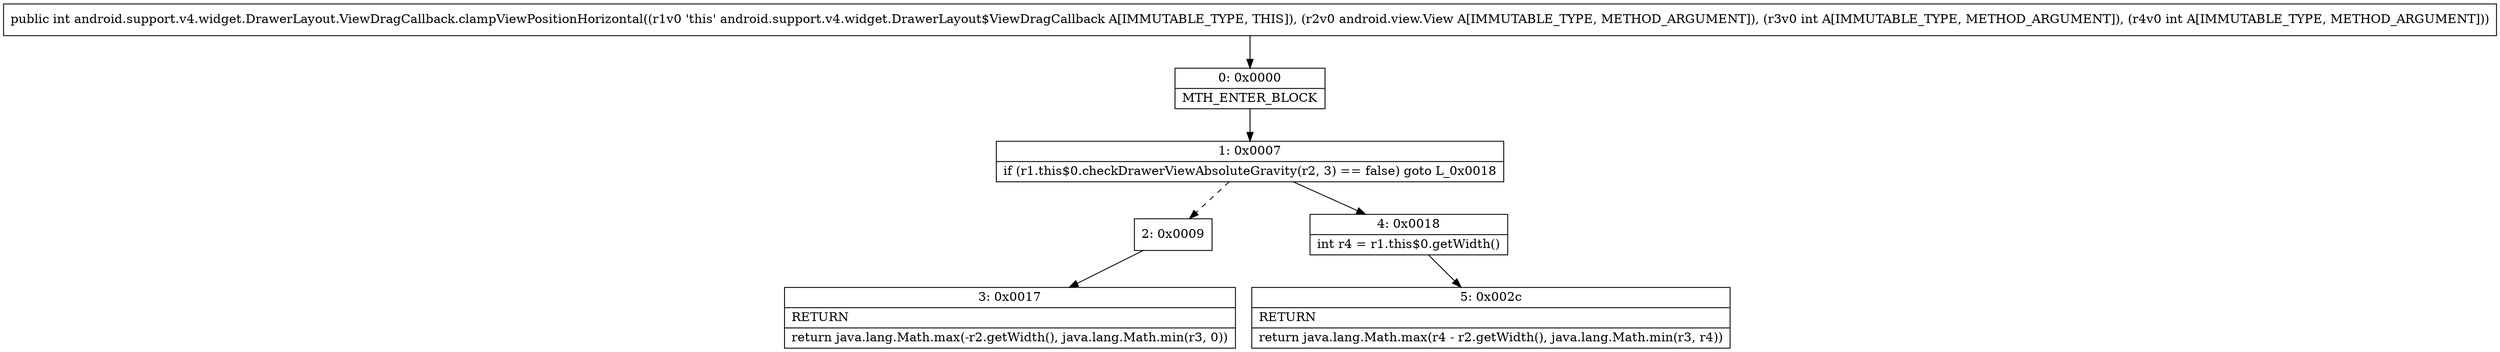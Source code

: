 digraph "CFG forandroid.support.v4.widget.DrawerLayout.ViewDragCallback.clampViewPositionHorizontal(Landroid\/view\/View;II)I" {
Node_0 [shape=record,label="{0\:\ 0x0000|MTH_ENTER_BLOCK\l}"];
Node_1 [shape=record,label="{1\:\ 0x0007|if (r1.this$0.checkDrawerViewAbsoluteGravity(r2, 3) == false) goto L_0x0018\l}"];
Node_2 [shape=record,label="{2\:\ 0x0009}"];
Node_3 [shape=record,label="{3\:\ 0x0017|RETURN\l|return java.lang.Math.max(\-r2.getWidth(), java.lang.Math.min(r3, 0))\l}"];
Node_4 [shape=record,label="{4\:\ 0x0018|int r4 = r1.this$0.getWidth()\l}"];
Node_5 [shape=record,label="{5\:\ 0x002c|RETURN\l|return java.lang.Math.max(r4 \- r2.getWidth(), java.lang.Math.min(r3, r4))\l}"];
MethodNode[shape=record,label="{public int android.support.v4.widget.DrawerLayout.ViewDragCallback.clampViewPositionHorizontal((r1v0 'this' android.support.v4.widget.DrawerLayout$ViewDragCallback A[IMMUTABLE_TYPE, THIS]), (r2v0 android.view.View A[IMMUTABLE_TYPE, METHOD_ARGUMENT]), (r3v0 int A[IMMUTABLE_TYPE, METHOD_ARGUMENT]), (r4v0 int A[IMMUTABLE_TYPE, METHOD_ARGUMENT])) }"];
MethodNode -> Node_0;
Node_0 -> Node_1;
Node_1 -> Node_2[style=dashed];
Node_1 -> Node_4;
Node_2 -> Node_3;
Node_4 -> Node_5;
}

